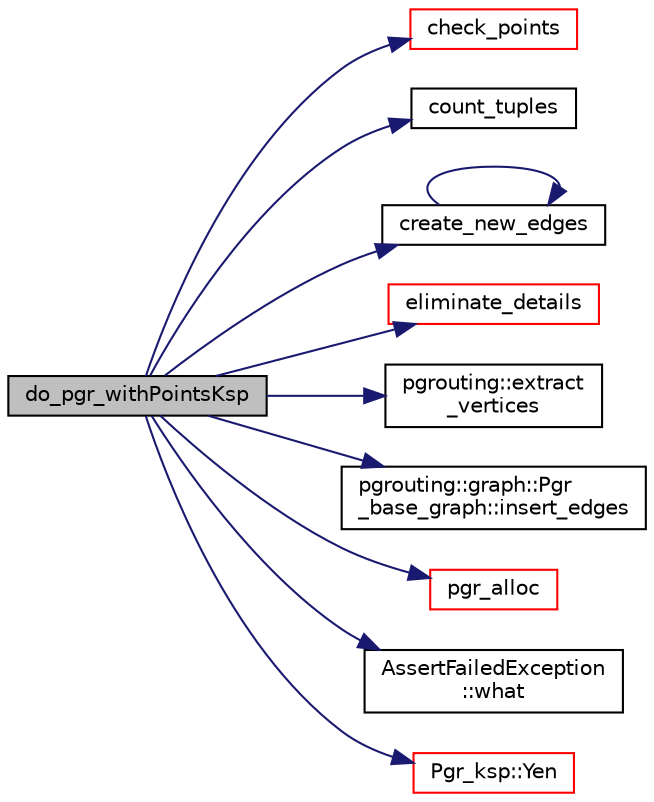 digraph "do_pgr_withPointsKsp"
{
  edge [fontname="Helvetica",fontsize="10",labelfontname="Helvetica",labelfontsize="10"];
  node [fontname="Helvetica",fontsize="10",shape=record];
  rankdir="LR";
  Node0 [label="do_pgr_withPointsKsp",height=0.2,width=0.4,color="black", fillcolor="grey75", style="filled", fontcolor="black"];
  Node0 -> Node1 [color="midnightblue",fontsize="10",style="solid",fontname="Helvetica"];
  Node1 [label="check_points",height=0.2,width=0.4,color="red", fillcolor="white", style="filled",URL="$pgr__withPoints_8cpp.html#aafd53873fa63967f96fc3bfcd6481d6c"];
  Node0 -> Node3 [color="midnightblue",fontsize="10",style="solid",fontname="Helvetica"];
  Node3 [label="count_tuples",height=0.2,width=0.4,color="black", fillcolor="white", style="filled",URL="$basePath__SSEC_8cpp.html#a704d92207109d41b1df3e14e14579ba1"];
  Node0 -> Node4 [color="midnightblue",fontsize="10",style="solid",fontname="Helvetica"];
  Node4 [label="create_new_edges",height=0.2,width=0.4,color="black", fillcolor="white", style="filled",URL="$pgr__withPoints_8cpp.html#a1bbabefee9e49fba0af4190ec65d1529"];
  Node4 -> Node4 [color="midnightblue",fontsize="10",style="solid",fontname="Helvetica"];
  Node0 -> Node5 [color="midnightblue",fontsize="10",style="solid",fontname="Helvetica"];
  Node5 [label="eliminate_details",height=0.2,width=0.4,color="red", fillcolor="white", style="filled",URL="$pgr__withPoints_8cpp.html#a0ed4ba674c8ad93b59ff6a23c43a744f"];
  Node0 -> Node11 [color="midnightblue",fontsize="10",style="solid",fontname="Helvetica"];
  Node11 [label="pgrouting::extract\l_vertices",height=0.2,width=0.4,color="black", fillcolor="white", style="filled",URL="$namespacepgrouting.html#a7f6c592f35e628f82429127580ed29fb"];
  Node0 -> Node12 [color="midnightblue",fontsize="10",style="solid",fontname="Helvetica"];
  Node12 [label="pgrouting::graph::Pgr\l_base_graph::insert_edges",height=0.2,width=0.4,color="black", fillcolor="white", style="filled",URL="$classpgrouting_1_1graph_1_1Pgr__base__graph.html#a7c90223ba36b5a1b43296ba8c852db25",tooltip="Inserts count edges of type T into the graph. "];
  Node0 -> Node13 [color="midnightblue",fontsize="10",style="solid",fontname="Helvetica"];
  Node13 [label="pgr_alloc",height=0.2,width=0.4,color="red", fillcolor="white", style="filled",URL="$pgr__alloc_8hpp.html#ac9d34b4a4d403ed9f24050b973087a9c",tooltip="allocates memory "];
  Node0 -> Node16 [color="midnightblue",fontsize="10",style="solid",fontname="Helvetica"];
  Node16 [label="AssertFailedException\l::what",height=0.2,width=0.4,color="black", fillcolor="white", style="filled",URL="$classAssertFailedException.html#a7f00e7275e82f7b6bafec6339a27bc88"];
  Node0 -> Node17 [color="midnightblue",fontsize="10",style="solid",fontname="Helvetica"];
  Node17 [label="Pgr_ksp::Yen",height=0.2,width=0.4,color="red", fillcolor="white", style="filled",URL="$classPgr__ksp.html#a20f84d74e3ead8e43ec907dcabaadeac"];
}
